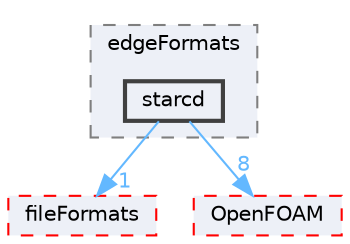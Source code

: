 digraph "src/meshTools/edgeMesh/edgeFormats/starcd"
{
 // LATEX_PDF_SIZE
  bgcolor="transparent";
  edge [fontname=Helvetica,fontsize=10,labelfontname=Helvetica,labelfontsize=10];
  node [fontname=Helvetica,fontsize=10,shape=box,height=0.2,width=0.4];
  compound=true
  subgraph clusterdir_386e217692e5c654f15e5b4f32b7a72f {
    graph [ bgcolor="#edf0f7", pencolor="grey50", label="edgeFormats", fontname=Helvetica,fontsize=10 style="filled,dashed", URL="dir_386e217692e5c654f15e5b4f32b7a72f.html",tooltip=""]
  dir_247aca9af87c9a32c9914162bae05458 [label="starcd", fillcolor="#edf0f7", color="grey25", style="filled,bold", URL="dir_247aca9af87c9a32c9914162bae05458.html",tooltip=""];
  }
  dir_b05602f37bb521a7142c0a3e200b5f35 [label="fileFormats", fillcolor="#edf0f7", color="red", style="filled,dashed", URL="dir_b05602f37bb521a7142c0a3e200b5f35.html",tooltip=""];
  dir_c5473ff19b20e6ec4dfe5c310b3778a8 [label="OpenFOAM", fillcolor="#edf0f7", color="red", style="filled,dashed", URL="dir_c5473ff19b20e6ec4dfe5c310b3778a8.html",tooltip=""];
  dir_247aca9af87c9a32c9914162bae05458->dir_b05602f37bb521a7142c0a3e200b5f35 [headlabel="1", labeldistance=1.5 headhref="dir_003751_001353.html" href="dir_003751_001353.html" color="steelblue1" fontcolor="steelblue1"];
  dir_247aca9af87c9a32c9914162bae05458->dir_c5473ff19b20e6ec4dfe5c310b3778a8 [headlabel="8", labeldistance=1.5 headhref="dir_003751_002695.html" href="dir_003751_002695.html" color="steelblue1" fontcolor="steelblue1"];
}
